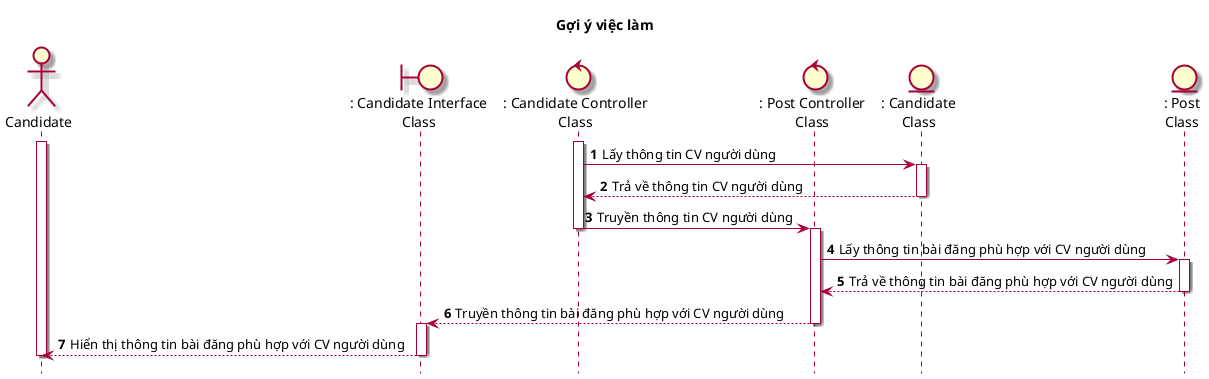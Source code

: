 @startuml GoiYViecLam

skin rose
hide footbox

title Gợi ý việc làm

actor "Candidate" as nguoiUngTuyen
boundary ": Candidate Interface\nClass" as candidateInterface
control ": Candidate Controller\nClass" as candidateController
control ": Post Controller\nClass" as postController
entity ": Candidate\nClass" as candidate
entity ": Post\nClass" as post

autonumber
nguoiUngTuyen++
candidateController++
candidateController->candidate++ : Lấy thông tin CV người dùng
candidate-->candidateController-- : Trả về thông tin CV người dùng
candidateController->postController--: Truyền thông tin CV người dùng
postController++
postController->post++: Lấy thông tin bài đăng phù hợp với CV người dùng
post-->postController--: Trả về thông tin bài đăng phù hợp với CV người dùng
postController-->candidateInterface--: Truyền thông tin bài đăng phù hợp với CV người dùng
candidateInterface++
candidateInterface-->nguoiUngTuyen--: Hiển thị thông tin bài đăng phù hợp với CV người dùng
nguoiUngTuyen--

@enduml